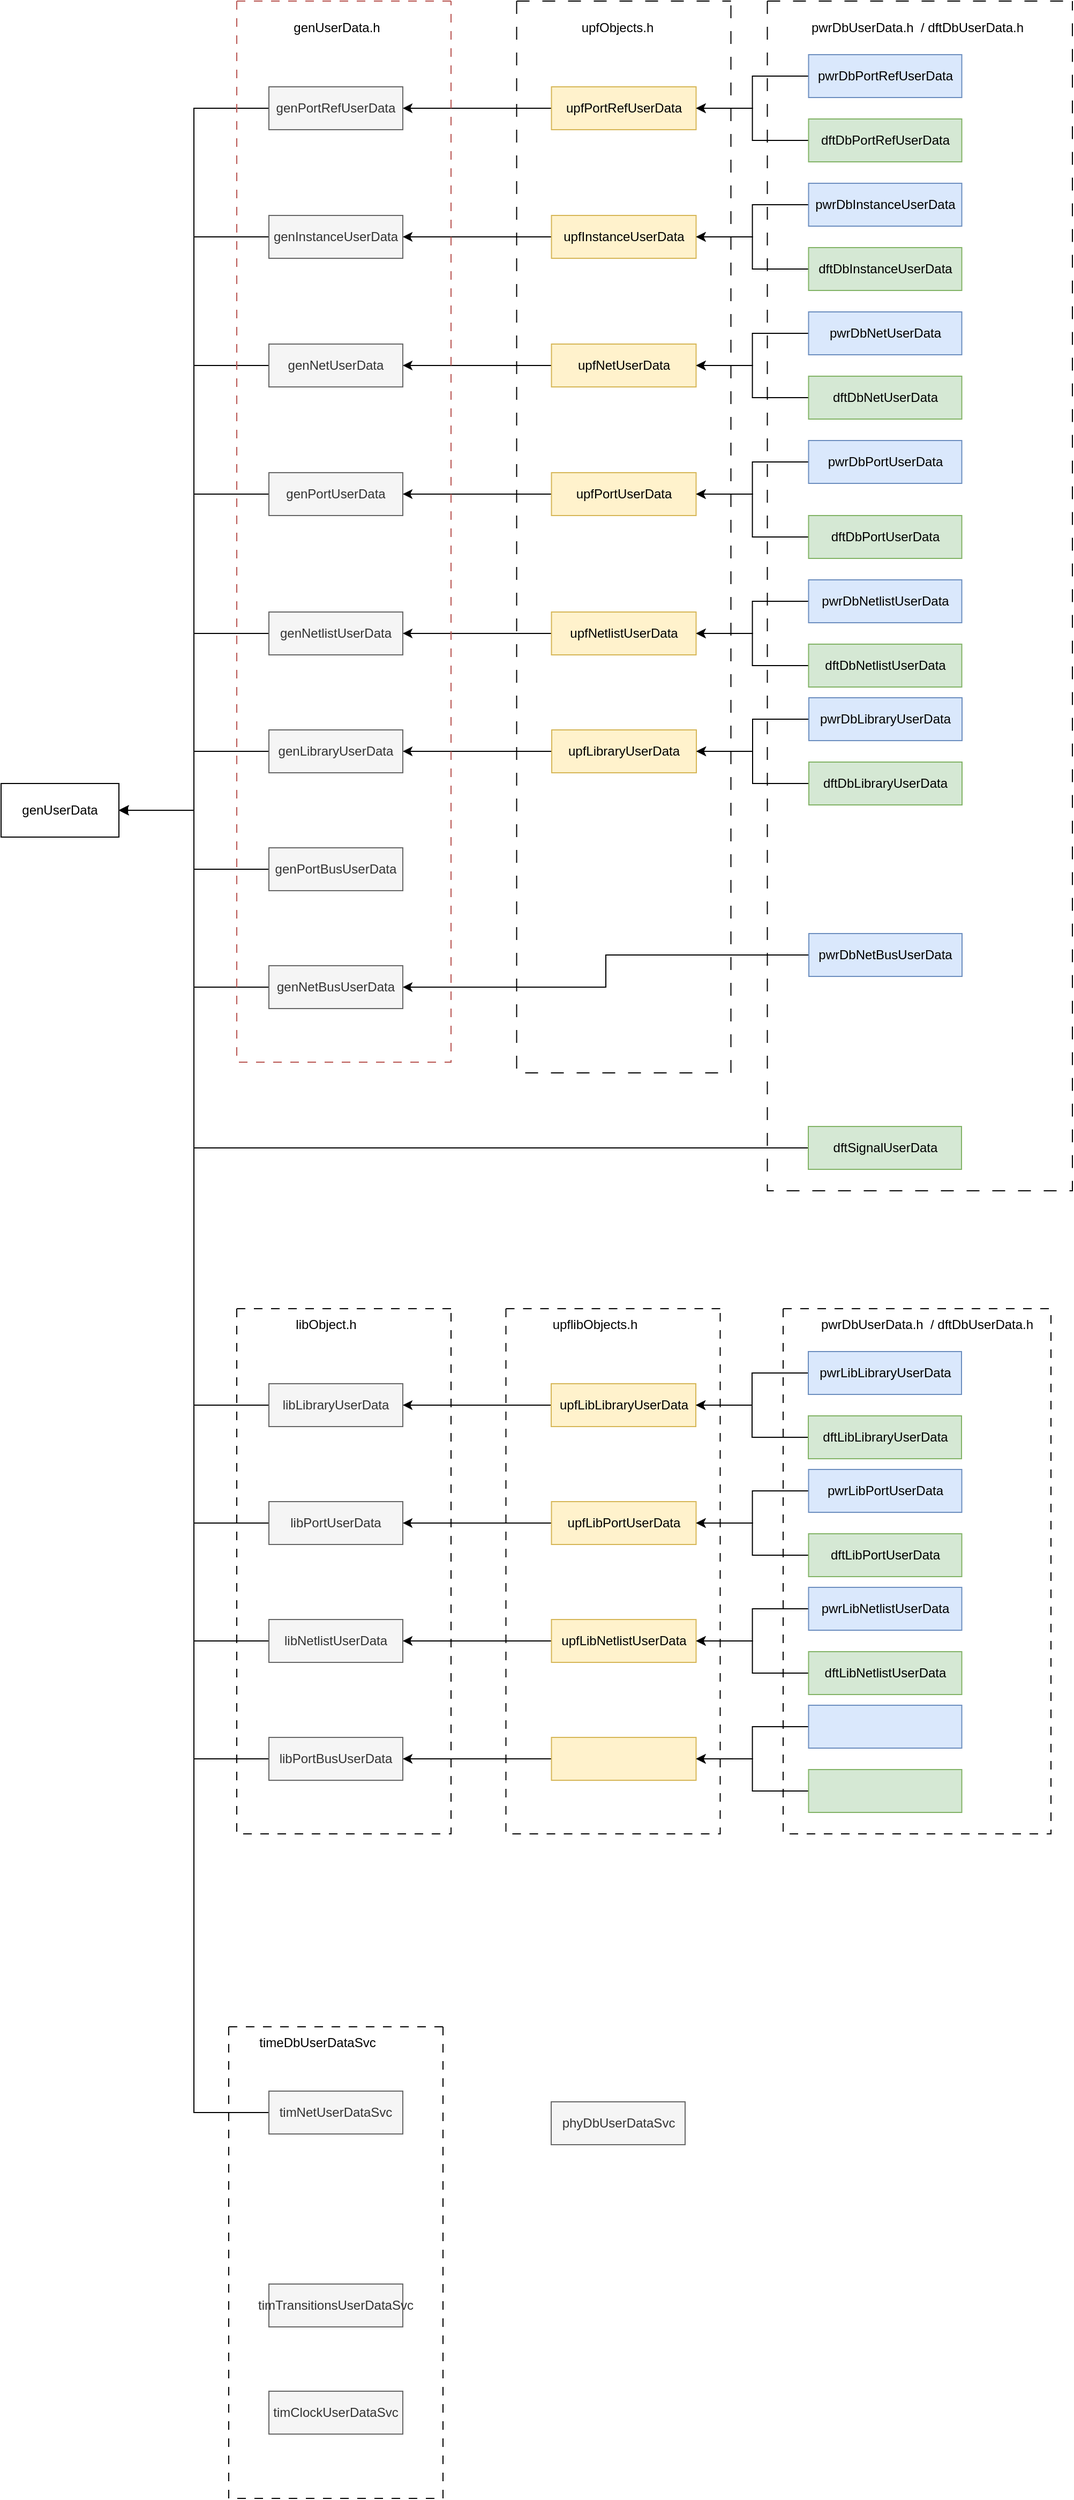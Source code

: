 <mxfile version="21.2.3" type="github">
  <diagram id="C5RBs43oDa-KdzZeNtuy" name="Page-1">
    <mxGraphModel dx="1058" dy="4240" grid="1" gridSize="10" guides="1" tooltips="1" connect="1" arrows="1" fold="1" page="1" pageScale="1" pageWidth="1200" pageHeight="1600" math="0" shadow="0">
      <root>
        <mxCell id="WIyWlLk6GJQsqaUBKTNV-0" />
        <mxCell id="WIyWlLk6GJQsqaUBKTNV-1" parent="WIyWlLk6GJQsqaUBKTNV-0" />
        <mxCell id="LSCxjEW6fyr0qKY7dvI5-0" value="genUserData" style="html=1;whiteSpace=wrap;" vertex="1" parent="WIyWlLk6GJQsqaUBKTNV-1">
          <mxGeometry x="70" y="660" width="110" height="50" as="geometry" />
        </mxCell>
        <mxCell id="LSCxjEW6fyr0qKY7dvI5-2" style="edgeStyle=orthogonalEdgeStyle;rounded=0;orthogonalLoop=1;jettySize=auto;html=1;entryX=1;entryY=0.5;entryDx=0;entryDy=0;endArrow=block;endFill=1;" edge="1" parent="WIyWlLk6GJQsqaUBKTNV-1" source="LSCxjEW6fyr0qKY7dvI5-1" target="LSCxjEW6fyr0qKY7dvI5-0">
          <mxGeometry relative="1" as="geometry" />
        </mxCell>
        <mxCell id="LSCxjEW6fyr0qKY7dvI5-1" value="genPortRefUserData" style="html=1;whiteSpace=wrap;fontSize=12;fontStyle=0;fillColor=#f5f5f5;fontColor=#333333;strokeColor=#666666;" vertex="1" parent="WIyWlLk6GJQsqaUBKTNV-1">
          <mxGeometry x="320" y="10" width="125" height="40" as="geometry" />
        </mxCell>
        <mxCell id="LSCxjEW6fyr0qKY7dvI5-21" style="edgeStyle=orthogonalEdgeStyle;rounded=0;orthogonalLoop=1;jettySize=auto;html=1;entryX=1;entryY=0.5;entryDx=0;entryDy=0;" edge="1" parent="WIyWlLk6GJQsqaUBKTNV-1" source="LSCxjEW6fyr0qKY7dvI5-3" target="LSCxjEW6fyr0qKY7dvI5-0">
          <mxGeometry relative="1" as="geometry" />
        </mxCell>
        <mxCell id="LSCxjEW6fyr0qKY7dvI5-3" value="genLibraryUserData" style="html=1;whiteSpace=wrap;fontSize=12;fontStyle=0;fillColor=#f5f5f5;fontColor=#333333;strokeColor=#666666;" vertex="1" parent="WIyWlLk6GJQsqaUBKTNV-1">
          <mxGeometry x="320" y="610" width="125" height="40" as="geometry" />
        </mxCell>
        <mxCell id="LSCxjEW6fyr0qKY7dvI5-18" style="edgeStyle=orthogonalEdgeStyle;rounded=0;orthogonalLoop=1;jettySize=auto;html=1;entryX=1;entryY=0.5;entryDx=0;entryDy=0;" edge="1" parent="WIyWlLk6GJQsqaUBKTNV-1" source="LSCxjEW6fyr0qKY7dvI5-4" target="LSCxjEW6fyr0qKY7dvI5-0">
          <mxGeometry relative="1" as="geometry" />
        </mxCell>
        <mxCell id="LSCxjEW6fyr0qKY7dvI5-4" value="genNetUserData" style="html=1;whiteSpace=wrap;fontSize=12;fontStyle=0;fillColor=#f5f5f5;fontColor=#333333;strokeColor=#666666;" vertex="1" parent="WIyWlLk6GJQsqaUBKTNV-1">
          <mxGeometry x="320" y="250" width="125" height="40" as="geometry" />
        </mxCell>
        <mxCell id="LSCxjEW6fyr0qKY7dvI5-17" style="edgeStyle=orthogonalEdgeStyle;rounded=0;orthogonalLoop=1;jettySize=auto;html=1;entryX=1;entryY=0.5;entryDx=0;entryDy=0;" edge="1" parent="WIyWlLk6GJQsqaUBKTNV-1" source="LSCxjEW6fyr0qKY7dvI5-5" target="LSCxjEW6fyr0qKY7dvI5-0">
          <mxGeometry relative="1" as="geometry" />
        </mxCell>
        <mxCell id="LSCxjEW6fyr0qKY7dvI5-5" value="genInstanceUserData" style="html=1;whiteSpace=wrap;fontSize=12;fontStyle=0;fillColor=#f5f5f5;fontColor=#333333;strokeColor=#666666;" vertex="1" parent="WIyWlLk6GJQsqaUBKTNV-1">
          <mxGeometry x="320" y="130" width="125" height="40" as="geometry" />
        </mxCell>
        <mxCell id="LSCxjEW6fyr0qKY7dvI5-22" style="edgeStyle=orthogonalEdgeStyle;rounded=0;orthogonalLoop=1;jettySize=auto;html=1;entryX=1;entryY=0.5;entryDx=0;entryDy=0;" edge="1" parent="WIyWlLk6GJQsqaUBKTNV-1" source="LSCxjEW6fyr0qKY7dvI5-6" target="LSCxjEW6fyr0qKY7dvI5-0">
          <mxGeometry relative="1" as="geometry" />
        </mxCell>
        <mxCell id="LSCxjEW6fyr0qKY7dvI5-6" value="genPortBusUserData" style="html=1;whiteSpace=wrap;fontSize=12;fontStyle=0;fillColor=#f5f5f5;fontColor=#333333;strokeColor=#666666;" vertex="1" parent="WIyWlLk6GJQsqaUBKTNV-1">
          <mxGeometry x="320" y="720" width="125" height="40" as="geometry" />
        </mxCell>
        <mxCell id="LSCxjEW6fyr0qKY7dvI5-19" style="edgeStyle=orthogonalEdgeStyle;rounded=0;orthogonalLoop=1;jettySize=auto;html=1;entryX=1;entryY=0.5;entryDx=0;entryDy=0;" edge="1" parent="WIyWlLk6GJQsqaUBKTNV-1" source="LSCxjEW6fyr0qKY7dvI5-7" target="LSCxjEW6fyr0qKY7dvI5-0">
          <mxGeometry relative="1" as="geometry" />
        </mxCell>
        <mxCell id="LSCxjEW6fyr0qKY7dvI5-7" value="genPortUserData" style="html=1;whiteSpace=wrap;fontSize=12;fontStyle=0;fillColor=#f5f5f5;fontColor=#333333;strokeColor=#666666;" vertex="1" parent="WIyWlLk6GJQsqaUBKTNV-1">
          <mxGeometry x="320" y="370" width="125" height="40" as="geometry" />
        </mxCell>
        <mxCell id="LSCxjEW6fyr0qKY7dvI5-20" style="edgeStyle=orthogonalEdgeStyle;rounded=0;orthogonalLoop=1;jettySize=auto;html=1;entryX=1;entryY=0.5;entryDx=0;entryDy=0;" edge="1" parent="WIyWlLk6GJQsqaUBKTNV-1" source="LSCxjEW6fyr0qKY7dvI5-8" target="LSCxjEW6fyr0qKY7dvI5-0">
          <mxGeometry relative="1" as="geometry">
            <mxPoint x="310" y="700.0" as="targetPoint" />
          </mxGeometry>
        </mxCell>
        <mxCell id="LSCxjEW6fyr0qKY7dvI5-8" value="genNetlistUserData" style="html=1;whiteSpace=wrap;fontSize=12;fontStyle=0;fillColor=#f5f5f5;fontColor=#333333;strokeColor=#666666;" vertex="1" parent="WIyWlLk6GJQsqaUBKTNV-1">
          <mxGeometry x="320" y="500" width="125" height="40" as="geometry" />
        </mxCell>
        <mxCell id="LSCxjEW6fyr0qKY7dvI5-23" style="edgeStyle=orthogonalEdgeStyle;rounded=0;orthogonalLoop=1;jettySize=auto;html=1;entryX=1;entryY=0.5;entryDx=0;entryDy=0;" edge="1" parent="WIyWlLk6GJQsqaUBKTNV-1" source="LSCxjEW6fyr0qKY7dvI5-9" target="LSCxjEW6fyr0qKY7dvI5-0">
          <mxGeometry relative="1" as="geometry" />
        </mxCell>
        <mxCell id="LSCxjEW6fyr0qKY7dvI5-9" value="genNetBusUserData" style="html=1;whiteSpace=wrap;fontSize=12;fontStyle=0;fillColor=#f5f5f5;fontColor=#333333;strokeColor=#666666;" vertex="1" parent="WIyWlLk6GJQsqaUBKTNV-1">
          <mxGeometry x="320" y="830" width="125" height="40" as="geometry" />
        </mxCell>
        <mxCell id="LSCxjEW6fyr0qKY7dvI5-24" style="edgeStyle=orthogonalEdgeStyle;rounded=0;orthogonalLoop=1;jettySize=auto;html=1;entryX=1;entryY=0.5;entryDx=0;entryDy=0;" edge="1" parent="WIyWlLk6GJQsqaUBKTNV-1" source="LSCxjEW6fyr0qKY7dvI5-10" target="LSCxjEW6fyr0qKY7dvI5-0">
          <mxGeometry relative="1" as="geometry" />
        </mxCell>
        <mxCell id="LSCxjEW6fyr0qKY7dvI5-10" value="libLibraryUserData" style="html=1;whiteSpace=wrap;fontSize=12;fontStyle=0;fillColor=#f5f5f5;fontColor=#333333;strokeColor=#666666;" vertex="1" parent="WIyWlLk6GJQsqaUBKTNV-1">
          <mxGeometry x="320" y="1220" width="125" height="40" as="geometry" />
        </mxCell>
        <mxCell id="LSCxjEW6fyr0qKY7dvI5-25" style="edgeStyle=orthogonalEdgeStyle;rounded=0;orthogonalLoop=1;jettySize=auto;html=1;entryX=1;entryY=0.5;entryDx=0;entryDy=0;" edge="1" parent="WIyWlLk6GJQsqaUBKTNV-1" source="LSCxjEW6fyr0qKY7dvI5-11" target="LSCxjEW6fyr0qKY7dvI5-0">
          <mxGeometry relative="1" as="geometry" />
        </mxCell>
        <mxCell id="LSCxjEW6fyr0qKY7dvI5-11" value="libPortUserData" style="html=1;whiteSpace=wrap;fontSize=12;fontStyle=0;fillColor=#f5f5f5;fontColor=#333333;strokeColor=#666666;" vertex="1" parent="WIyWlLk6GJQsqaUBKTNV-1">
          <mxGeometry x="320" y="1330" width="125" height="40" as="geometry" />
        </mxCell>
        <mxCell id="LSCxjEW6fyr0qKY7dvI5-26" style="edgeStyle=orthogonalEdgeStyle;rounded=0;orthogonalLoop=1;jettySize=auto;html=1;entryX=1;entryY=0.5;entryDx=0;entryDy=0;" edge="1" parent="WIyWlLk6GJQsqaUBKTNV-1" source="LSCxjEW6fyr0qKY7dvI5-12" target="LSCxjEW6fyr0qKY7dvI5-0">
          <mxGeometry relative="1" as="geometry" />
        </mxCell>
        <mxCell id="LSCxjEW6fyr0qKY7dvI5-12" value="libPortBusUserData" style="html=1;whiteSpace=wrap;fontSize=12;fontStyle=0;fillColor=#f5f5f5;fontColor=#333333;strokeColor=#666666;" vertex="1" parent="WIyWlLk6GJQsqaUBKTNV-1">
          <mxGeometry x="320" y="1550" width="125" height="40" as="geometry" />
        </mxCell>
        <mxCell id="LSCxjEW6fyr0qKY7dvI5-27" style="edgeStyle=orthogonalEdgeStyle;rounded=0;orthogonalLoop=1;jettySize=auto;html=1;entryX=1;entryY=0.5;entryDx=0;entryDy=0;" edge="1" parent="WIyWlLk6GJQsqaUBKTNV-1" source="LSCxjEW6fyr0qKY7dvI5-13" target="LSCxjEW6fyr0qKY7dvI5-0">
          <mxGeometry relative="1" as="geometry" />
        </mxCell>
        <mxCell id="LSCxjEW6fyr0qKY7dvI5-13" value="libNetlistUserData" style="html=1;whiteSpace=wrap;fontSize=12;fontStyle=0;fillColor=#f5f5f5;fontColor=#333333;strokeColor=#666666;" vertex="1" parent="WIyWlLk6GJQsqaUBKTNV-1">
          <mxGeometry x="320" y="1440" width="125" height="40" as="geometry" />
        </mxCell>
        <mxCell id="LSCxjEW6fyr0qKY7dvI5-50" style="edgeStyle=orthogonalEdgeStyle;rounded=0;orthogonalLoop=1;jettySize=auto;html=1;fontSize=12;fontStyle=0" edge="1" parent="WIyWlLk6GJQsqaUBKTNV-1" source="LSCxjEW6fyr0qKY7dvI5-28" target="LSCxjEW6fyr0qKY7dvI5-1">
          <mxGeometry relative="1" as="geometry" />
        </mxCell>
        <mxCell id="LSCxjEW6fyr0qKY7dvI5-28" value="upfPortRefUserData" style="html=1;whiteSpace=wrap;fontSize=12;fontStyle=0;fillColor=#fff2cc;strokeColor=#d6b656;" vertex="1" parent="WIyWlLk6GJQsqaUBKTNV-1">
          <mxGeometry x="583.75" y="10" width="135" height="40" as="geometry" />
        </mxCell>
        <mxCell id="LSCxjEW6fyr0qKY7dvI5-52" style="edgeStyle=orthogonalEdgeStyle;rounded=0;orthogonalLoop=1;jettySize=auto;html=1;fontSize=12;fontStyle=0" edge="1" parent="WIyWlLk6GJQsqaUBKTNV-1" source="LSCxjEW6fyr0qKY7dvI5-37" target="LSCxjEW6fyr0qKY7dvI5-28">
          <mxGeometry relative="1" as="geometry" />
        </mxCell>
        <mxCell id="LSCxjEW6fyr0qKY7dvI5-37" value="dftDbPortRefUserData" style="html=1;whiteSpace=wrap;fontSize=12;fontStyle=0;fillColor=#d5e8d4;strokeColor=#82b366;" vertex="1" parent="WIyWlLk6GJQsqaUBKTNV-1">
          <mxGeometry x="823.75" y="40" width="143" height="40" as="geometry" />
        </mxCell>
        <mxCell id="LSCxjEW6fyr0qKY7dvI5-51" style="edgeStyle=orthogonalEdgeStyle;rounded=0;orthogonalLoop=1;jettySize=auto;html=1;entryX=1;entryY=0.5;entryDx=0;entryDy=0;fontSize=12;fontStyle=0" edge="1" parent="WIyWlLk6GJQsqaUBKTNV-1" source="LSCxjEW6fyr0qKY7dvI5-49" target="LSCxjEW6fyr0qKY7dvI5-28">
          <mxGeometry relative="1" as="geometry" />
        </mxCell>
        <mxCell id="LSCxjEW6fyr0qKY7dvI5-49" value="pwrDbPortRefUserData" style="html=1;whiteSpace=wrap;fontSize=12;fontStyle=0;fillColor=#dae8fc;strokeColor=#6c8ebf;" vertex="1" parent="WIyWlLk6GJQsqaUBKTNV-1">
          <mxGeometry x="823.75" y="-20" width="143" height="40" as="geometry" />
        </mxCell>
        <mxCell id="LSCxjEW6fyr0qKY7dvI5-57" style="edgeStyle=orthogonalEdgeStyle;rounded=0;orthogonalLoop=1;jettySize=auto;html=1;entryX=1;entryY=0.5;entryDx=0;entryDy=0;fontSize=12;fontStyle=0" edge="1" parent="WIyWlLk6GJQsqaUBKTNV-1" source="LSCxjEW6fyr0qKY7dvI5-58" target="LSCxjEW6fyr0qKY7dvI5-5">
          <mxGeometry relative="1" as="geometry">
            <mxPoint x="444.75" y="150" as="targetPoint" />
          </mxGeometry>
        </mxCell>
        <mxCell id="LSCxjEW6fyr0qKY7dvI5-58" value="upfInstanceUserData" style="html=1;whiteSpace=wrap;fontSize=12;fontStyle=0;fillColor=#fff2cc;strokeColor=#d6b656;" vertex="1" parent="WIyWlLk6GJQsqaUBKTNV-1">
          <mxGeometry x="583.75" y="130" width="135" height="40" as="geometry" />
        </mxCell>
        <mxCell id="LSCxjEW6fyr0qKY7dvI5-59" style="edgeStyle=orthogonalEdgeStyle;rounded=0;orthogonalLoop=1;jettySize=auto;html=1;fontSize=12;fontStyle=0" edge="1" parent="WIyWlLk6GJQsqaUBKTNV-1" source="LSCxjEW6fyr0qKY7dvI5-60" target="LSCxjEW6fyr0qKY7dvI5-58">
          <mxGeometry relative="1" as="geometry" />
        </mxCell>
        <mxCell id="LSCxjEW6fyr0qKY7dvI5-60" value="dftDbInstanceUserData" style="html=1;whiteSpace=wrap;fontSize=12;fontStyle=0;fillColor=#d5e8d4;strokeColor=#82b366;" vertex="1" parent="WIyWlLk6GJQsqaUBKTNV-1">
          <mxGeometry x="823.75" y="160" width="143" height="40" as="geometry" />
        </mxCell>
        <mxCell id="LSCxjEW6fyr0qKY7dvI5-61" style="edgeStyle=orthogonalEdgeStyle;rounded=0;orthogonalLoop=1;jettySize=auto;html=1;entryX=1;entryY=0.5;entryDx=0;entryDy=0;fontSize=12;fontStyle=0" edge="1" parent="WIyWlLk6GJQsqaUBKTNV-1" source="LSCxjEW6fyr0qKY7dvI5-62" target="LSCxjEW6fyr0qKY7dvI5-58">
          <mxGeometry relative="1" as="geometry" />
        </mxCell>
        <mxCell id="LSCxjEW6fyr0qKY7dvI5-62" value="pwrDbInstanceUserData" style="html=1;whiteSpace=wrap;fontSize=12;fontStyle=0;fillColor=#dae8fc;strokeColor=#6c8ebf;" vertex="1" parent="WIyWlLk6GJQsqaUBKTNV-1">
          <mxGeometry x="823.75" y="100" width="143" height="40" as="geometry" />
        </mxCell>
        <mxCell id="LSCxjEW6fyr0qKY7dvI5-63" style="edgeStyle=orthogonalEdgeStyle;rounded=0;orthogonalLoop=1;jettySize=auto;html=1;fontStyle=0;entryX=1;entryY=0.5;entryDx=0;entryDy=0;fontSize=12;" edge="1" parent="WIyWlLk6GJQsqaUBKTNV-1" source="LSCxjEW6fyr0qKY7dvI5-64" target="LSCxjEW6fyr0qKY7dvI5-4">
          <mxGeometry relative="1" as="geometry">
            <mxPoint x="444.75" y="270" as="targetPoint" />
          </mxGeometry>
        </mxCell>
        <mxCell id="LSCxjEW6fyr0qKY7dvI5-64" value="upfNetUserData" style="html=1;whiteSpace=wrap;fontStyle=0;fontSize=12;fillColor=#fff2cc;strokeColor=#d6b656;" vertex="1" parent="WIyWlLk6GJQsqaUBKTNV-1">
          <mxGeometry x="583.75" y="250" width="135" height="40" as="geometry" />
        </mxCell>
        <mxCell id="LSCxjEW6fyr0qKY7dvI5-65" style="edgeStyle=orthogonalEdgeStyle;rounded=0;orthogonalLoop=1;jettySize=auto;html=1;fontStyle=0;fontSize=12;" edge="1" parent="WIyWlLk6GJQsqaUBKTNV-1" source="LSCxjEW6fyr0qKY7dvI5-66" target="LSCxjEW6fyr0qKY7dvI5-64">
          <mxGeometry relative="1" as="geometry" />
        </mxCell>
        <mxCell id="LSCxjEW6fyr0qKY7dvI5-66" value="dftDbNetUserData" style="html=1;whiteSpace=wrap;fontStyle=0;fontSize=12;fillColor=#d5e8d4;strokeColor=#82b366;" vertex="1" parent="WIyWlLk6GJQsqaUBKTNV-1">
          <mxGeometry x="823.75" y="280" width="143" height="40" as="geometry" />
        </mxCell>
        <mxCell id="LSCxjEW6fyr0qKY7dvI5-67" style="edgeStyle=orthogonalEdgeStyle;rounded=0;orthogonalLoop=1;jettySize=auto;html=1;entryX=1;entryY=0.5;entryDx=0;entryDy=0;fontStyle=0;fontSize=12;" edge="1" parent="WIyWlLk6GJQsqaUBKTNV-1" source="LSCxjEW6fyr0qKY7dvI5-68" target="LSCxjEW6fyr0qKY7dvI5-64">
          <mxGeometry relative="1" as="geometry" />
        </mxCell>
        <mxCell id="LSCxjEW6fyr0qKY7dvI5-68" value="pwrDbNetUserData" style="html=1;whiteSpace=wrap;fontStyle=0;fontSize=12;fillColor=#dae8fc;strokeColor=#6c8ebf;" vertex="1" parent="WIyWlLk6GJQsqaUBKTNV-1">
          <mxGeometry x="823.75" y="220" width="143" height="40" as="geometry" />
        </mxCell>
        <mxCell id="LSCxjEW6fyr0qKY7dvI5-99" style="edgeStyle=orthogonalEdgeStyle;rounded=0;orthogonalLoop=1;jettySize=auto;html=1;entryX=1;entryY=0.5;entryDx=0;entryDy=0;fontSize=12;fontStyle=0" edge="1" parent="WIyWlLk6GJQsqaUBKTNV-1" source="LSCxjEW6fyr0qKY7dvI5-70" target="LSCxjEW6fyr0qKY7dvI5-7">
          <mxGeometry relative="1" as="geometry" />
        </mxCell>
        <mxCell id="LSCxjEW6fyr0qKY7dvI5-70" value="upfPortUserData" style="html=1;whiteSpace=wrap;fontStyle=0;fontSize=12;fillColor=#fff2cc;strokeColor=#d6b656;" vertex="1" parent="WIyWlLk6GJQsqaUBKTNV-1">
          <mxGeometry x="583.75" y="370" width="135" height="40" as="geometry" />
        </mxCell>
        <mxCell id="LSCxjEW6fyr0qKY7dvI5-102" style="edgeStyle=orthogonalEdgeStyle;rounded=0;orthogonalLoop=1;jettySize=auto;html=1;entryX=1;entryY=0.5;entryDx=0;entryDy=0;fontSize=12;fontStyle=0" edge="1" parent="WIyWlLk6GJQsqaUBKTNV-1" source="LSCxjEW6fyr0qKY7dvI5-72" target="LSCxjEW6fyr0qKY7dvI5-70">
          <mxGeometry relative="1" as="geometry" />
        </mxCell>
        <mxCell id="LSCxjEW6fyr0qKY7dvI5-72" value="dftDbPortUserData" style="html=1;whiteSpace=wrap;fontStyle=0;fontSize=12;fillColor=#d5e8d4;strokeColor=#82b366;" vertex="1" parent="WIyWlLk6GJQsqaUBKTNV-1">
          <mxGeometry x="823.75" y="410" width="143" height="40" as="geometry" />
        </mxCell>
        <mxCell id="LSCxjEW6fyr0qKY7dvI5-73" style="edgeStyle=orthogonalEdgeStyle;rounded=0;orthogonalLoop=1;jettySize=auto;html=1;entryX=1;entryY=0.5;entryDx=0;entryDy=0;fontStyle=0;fontSize=12;" edge="1" parent="WIyWlLk6GJQsqaUBKTNV-1" source="LSCxjEW6fyr0qKY7dvI5-74" target="LSCxjEW6fyr0qKY7dvI5-70">
          <mxGeometry relative="1" as="geometry" />
        </mxCell>
        <mxCell id="LSCxjEW6fyr0qKY7dvI5-74" value="pwrDbPortUserData" style="html=1;whiteSpace=wrap;fontStyle=0;fontSize=12;fillColor=#dae8fc;strokeColor=#6c8ebf;" vertex="1" parent="WIyWlLk6GJQsqaUBKTNV-1">
          <mxGeometry x="823.75" y="340" width="143" height="40" as="geometry" />
        </mxCell>
        <mxCell id="LSCxjEW6fyr0qKY7dvI5-75" style="edgeStyle=orthogonalEdgeStyle;rounded=0;orthogonalLoop=1;jettySize=auto;html=1;fontStyle=0;entryX=1;entryY=0.5;entryDx=0;entryDy=0;fontSize=12;" edge="1" parent="WIyWlLk6GJQsqaUBKTNV-1" source="LSCxjEW6fyr0qKY7dvI5-76" target="LSCxjEW6fyr0qKY7dvI5-8">
          <mxGeometry relative="1" as="geometry">
            <mxPoint x="444.75" y="580" as="targetPoint" />
          </mxGeometry>
        </mxCell>
        <mxCell id="LSCxjEW6fyr0qKY7dvI5-76" value="upfNetlistUserData" style="html=1;whiteSpace=wrap;fontStyle=0;fontSize=12;fillColor=#fff2cc;strokeColor=#d6b656;" vertex="1" parent="WIyWlLk6GJQsqaUBKTNV-1">
          <mxGeometry x="583.75" y="500" width="135" height="40" as="geometry" />
        </mxCell>
        <mxCell id="LSCxjEW6fyr0qKY7dvI5-77" style="edgeStyle=orthogonalEdgeStyle;rounded=0;orthogonalLoop=1;jettySize=auto;html=1;fontStyle=0;fontSize=12;" edge="1" parent="WIyWlLk6GJQsqaUBKTNV-1" source="LSCxjEW6fyr0qKY7dvI5-78" target="LSCxjEW6fyr0qKY7dvI5-76">
          <mxGeometry relative="1" as="geometry" />
        </mxCell>
        <mxCell id="LSCxjEW6fyr0qKY7dvI5-78" value="dftDbNetlistUserData" style="html=1;whiteSpace=wrap;fontStyle=0;fontSize=12;fillColor=#d5e8d4;strokeColor=#82b366;" vertex="1" parent="WIyWlLk6GJQsqaUBKTNV-1">
          <mxGeometry x="823.75" y="530" width="143" height="40" as="geometry" />
        </mxCell>
        <mxCell id="LSCxjEW6fyr0qKY7dvI5-79" style="edgeStyle=orthogonalEdgeStyle;rounded=0;orthogonalLoop=1;jettySize=auto;html=1;entryX=1;entryY=0.5;entryDx=0;entryDy=0;fontStyle=0;fontSize=12;" edge="1" parent="WIyWlLk6GJQsqaUBKTNV-1" source="LSCxjEW6fyr0qKY7dvI5-80" target="LSCxjEW6fyr0qKY7dvI5-76">
          <mxGeometry relative="1" as="geometry" />
        </mxCell>
        <mxCell id="LSCxjEW6fyr0qKY7dvI5-80" value="pwrDbNetlistUserData" style="html=1;whiteSpace=wrap;fontStyle=0;fontSize=12;fillColor=#dae8fc;strokeColor=#6c8ebf;" vertex="1" parent="WIyWlLk6GJQsqaUBKTNV-1">
          <mxGeometry x="823.75" y="470" width="143" height="40" as="geometry" />
        </mxCell>
        <mxCell id="LSCxjEW6fyr0qKY7dvI5-81" style="edgeStyle=orthogonalEdgeStyle;rounded=0;orthogonalLoop=1;jettySize=auto;html=1;fontStyle=0;entryX=1;entryY=0.5;entryDx=0;entryDy=0;fontSize=12;" edge="1" parent="WIyWlLk6GJQsqaUBKTNV-1" source="LSCxjEW6fyr0qKY7dvI5-82" target="LSCxjEW6fyr0qKY7dvI5-3">
          <mxGeometry relative="1" as="geometry">
            <mxPoint x="445" y="690" as="targetPoint" />
          </mxGeometry>
        </mxCell>
        <mxCell id="LSCxjEW6fyr0qKY7dvI5-82" value="upfLibraryUserData" style="html=1;whiteSpace=wrap;fontStyle=0;fontSize=12;fillColor=#fff2cc;strokeColor=#d6b656;" vertex="1" parent="WIyWlLk6GJQsqaUBKTNV-1">
          <mxGeometry x="584" y="610" width="135" height="40" as="geometry" />
        </mxCell>
        <mxCell id="LSCxjEW6fyr0qKY7dvI5-83" style="edgeStyle=orthogonalEdgeStyle;rounded=0;orthogonalLoop=1;jettySize=auto;html=1;fontStyle=0;fontSize=12;" edge="1" parent="WIyWlLk6GJQsqaUBKTNV-1" source="LSCxjEW6fyr0qKY7dvI5-84" target="LSCxjEW6fyr0qKY7dvI5-82">
          <mxGeometry relative="1" as="geometry" />
        </mxCell>
        <mxCell id="LSCxjEW6fyr0qKY7dvI5-84" value="dftDbLibraryUserData" style="html=1;whiteSpace=wrap;fontStyle=0;fontSize=12;fillColor=#d5e8d4;strokeColor=#82b366;" vertex="1" parent="WIyWlLk6GJQsqaUBKTNV-1">
          <mxGeometry x="824" y="640" width="143" height="40" as="geometry" />
        </mxCell>
        <mxCell id="LSCxjEW6fyr0qKY7dvI5-85" style="edgeStyle=orthogonalEdgeStyle;rounded=0;orthogonalLoop=1;jettySize=auto;html=1;entryX=1;entryY=0.5;entryDx=0;entryDy=0;fontStyle=0;fontSize=12;" edge="1" parent="WIyWlLk6GJQsqaUBKTNV-1" source="LSCxjEW6fyr0qKY7dvI5-86" target="LSCxjEW6fyr0qKY7dvI5-82">
          <mxGeometry relative="1" as="geometry" />
        </mxCell>
        <mxCell id="LSCxjEW6fyr0qKY7dvI5-86" value="pwrDbLibraryUserData" style="html=1;whiteSpace=wrap;fontStyle=0;fontSize=12;fillColor=#dae8fc;strokeColor=#6c8ebf;" vertex="1" parent="WIyWlLk6GJQsqaUBKTNV-1">
          <mxGeometry x="824" y="580" width="143" height="40" as="geometry" />
        </mxCell>
        <mxCell id="LSCxjEW6fyr0qKY7dvI5-97" style="edgeStyle=orthogonalEdgeStyle;rounded=0;orthogonalLoop=1;jettySize=auto;html=1;entryX=1;entryY=0.5;entryDx=0;entryDy=0;fontStyle=0;fontSize=12;" edge="1" parent="WIyWlLk6GJQsqaUBKTNV-1" source="LSCxjEW6fyr0qKY7dvI5-98" target="LSCxjEW6fyr0qKY7dvI5-9">
          <mxGeometry relative="1" as="geometry">
            <mxPoint x="719" y="850" as="targetPoint" />
          </mxGeometry>
        </mxCell>
        <mxCell id="LSCxjEW6fyr0qKY7dvI5-98" value="pwrDbNetBusUserData" style="html=1;whiteSpace=wrap;fontStyle=0;fontSize=12;fillColor=#dae8fc;strokeColor=#6c8ebf;" vertex="1" parent="WIyWlLk6GJQsqaUBKTNV-1">
          <mxGeometry x="824" y="800" width="143" height="40" as="geometry" />
        </mxCell>
        <mxCell id="LSCxjEW6fyr0qKY7dvI5-123" style="edgeStyle=orthogonalEdgeStyle;rounded=0;orthogonalLoop=1;jettySize=auto;html=1;entryX=1;entryY=0.5;entryDx=0;entryDy=0;" edge="1" parent="WIyWlLk6GJQsqaUBKTNV-1" source="LSCxjEW6fyr0qKY7dvI5-103" target="LSCxjEW6fyr0qKY7dvI5-10">
          <mxGeometry relative="1" as="geometry" />
        </mxCell>
        <mxCell id="LSCxjEW6fyr0qKY7dvI5-103" value="upfLibLibraryUserData" style="html=1;whiteSpace=wrap;fontStyle=0;fontSize=12;fillColor=#fff2cc;strokeColor=#d6b656;" vertex="1" parent="WIyWlLk6GJQsqaUBKTNV-1">
          <mxGeometry x="583.5" y="1220" width="135" height="40" as="geometry" />
        </mxCell>
        <mxCell id="LSCxjEW6fyr0qKY7dvI5-104" style="edgeStyle=orthogonalEdgeStyle;rounded=0;orthogonalLoop=1;jettySize=auto;html=1;fontStyle=0;fontSize=12;" edge="1" parent="WIyWlLk6GJQsqaUBKTNV-1" source="LSCxjEW6fyr0qKY7dvI5-105" target="LSCxjEW6fyr0qKY7dvI5-103">
          <mxGeometry relative="1" as="geometry" />
        </mxCell>
        <mxCell id="LSCxjEW6fyr0qKY7dvI5-105" value="dftLibLibraryUserData" style="html=1;whiteSpace=wrap;fontStyle=0;fontSize=12;fillColor=#d5e8d4;strokeColor=#82b366;" vertex="1" parent="WIyWlLk6GJQsqaUBKTNV-1">
          <mxGeometry x="823.5" y="1250" width="143" height="40" as="geometry" />
        </mxCell>
        <mxCell id="LSCxjEW6fyr0qKY7dvI5-106" style="edgeStyle=orthogonalEdgeStyle;rounded=0;orthogonalLoop=1;jettySize=auto;html=1;entryX=1;entryY=0.5;entryDx=0;entryDy=0;fontStyle=0;fontSize=12;" edge="1" parent="WIyWlLk6GJQsqaUBKTNV-1" source="LSCxjEW6fyr0qKY7dvI5-107" target="LSCxjEW6fyr0qKY7dvI5-103">
          <mxGeometry relative="1" as="geometry" />
        </mxCell>
        <mxCell id="LSCxjEW6fyr0qKY7dvI5-107" value="pwrLibLibraryUserData" style="html=1;whiteSpace=wrap;fontStyle=0;fontSize=12;fillColor=#dae8fc;strokeColor=#6c8ebf;" vertex="1" parent="WIyWlLk6GJQsqaUBKTNV-1">
          <mxGeometry x="823.5" y="1190" width="143" height="40" as="geometry" />
        </mxCell>
        <mxCell id="LSCxjEW6fyr0qKY7dvI5-124" style="edgeStyle=orthogonalEdgeStyle;rounded=0;orthogonalLoop=1;jettySize=auto;html=1;entryX=1;entryY=0.5;entryDx=0;entryDy=0;" edge="1" parent="WIyWlLk6GJQsqaUBKTNV-1" source="LSCxjEW6fyr0qKY7dvI5-108" target="LSCxjEW6fyr0qKY7dvI5-11">
          <mxGeometry relative="1" as="geometry" />
        </mxCell>
        <mxCell id="LSCxjEW6fyr0qKY7dvI5-108" value="upfLibPortUserData" style="html=1;whiteSpace=wrap;fontStyle=0;fontSize=12;fillColor=#fff2cc;strokeColor=#d6b656;" vertex="1" parent="WIyWlLk6GJQsqaUBKTNV-1">
          <mxGeometry x="583.75" y="1330" width="135" height="40" as="geometry" />
        </mxCell>
        <mxCell id="LSCxjEW6fyr0qKY7dvI5-109" style="edgeStyle=orthogonalEdgeStyle;rounded=0;orthogonalLoop=1;jettySize=auto;html=1;fontStyle=0;fontSize=12;" edge="1" parent="WIyWlLk6GJQsqaUBKTNV-1" source="LSCxjEW6fyr0qKY7dvI5-110" target="LSCxjEW6fyr0qKY7dvI5-108">
          <mxGeometry relative="1" as="geometry" />
        </mxCell>
        <mxCell id="LSCxjEW6fyr0qKY7dvI5-110" value="dftLibPortUserData" style="html=1;whiteSpace=wrap;fontStyle=0;fontSize=12;fillColor=#d5e8d4;strokeColor=#82b366;" vertex="1" parent="WIyWlLk6GJQsqaUBKTNV-1">
          <mxGeometry x="823.75" y="1360" width="143" height="40" as="geometry" />
        </mxCell>
        <mxCell id="LSCxjEW6fyr0qKY7dvI5-111" style="edgeStyle=orthogonalEdgeStyle;rounded=0;orthogonalLoop=1;jettySize=auto;html=1;entryX=1;entryY=0.5;entryDx=0;entryDy=0;fontStyle=0;fontSize=12;" edge="1" parent="WIyWlLk6GJQsqaUBKTNV-1" source="LSCxjEW6fyr0qKY7dvI5-112" target="LSCxjEW6fyr0qKY7dvI5-108">
          <mxGeometry relative="1" as="geometry" />
        </mxCell>
        <mxCell id="LSCxjEW6fyr0qKY7dvI5-112" value="pwrLibPortUserData" style="html=1;whiteSpace=wrap;fontStyle=0;fontSize=12;fillColor=#dae8fc;strokeColor=#6c8ebf;" vertex="1" parent="WIyWlLk6GJQsqaUBKTNV-1">
          <mxGeometry x="823.75" y="1300" width="143" height="40" as="geometry" />
        </mxCell>
        <mxCell id="LSCxjEW6fyr0qKY7dvI5-125" style="edgeStyle=orthogonalEdgeStyle;rounded=0;orthogonalLoop=1;jettySize=auto;html=1;entryX=1;entryY=0.5;entryDx=0;entryDy=0;" edge="1" parent="WIyWlLk6GJQsqaUBKTNV-1" source="LSCxjEW6fyr0qKY7dvI5-113" target="LSCxjEW6fyr0qKY7dvI5-13">
          <mxGeometry relative="1" as="geometry" />
        </mxCell>
        <mxCell id="LSCxjEW6fyr0qKY7dvI5-113" value="upfLibNetlistUserData" style="html=1;whiteSpace=wrap;fontStyle=0;fontSize=12;fillColor=#fff2cc;strokeColor=#d6b656;" vertex="1" parent="WIyWlLk6GJQsqaUBKTNV-1">
          <mxGeometry x="583.75" y="1440" width="135" height="40" as="geometry" />
        </mxCell>
        <mxCell id="LSCxjEW6fyr0qKY7dvI5-114" style="edgeStyle=orthogonalEdgeStyle;rounded=0;orthogonalLoop=1;jettySize=auto;html=1;fontStyle=0;fontSize=12;" edge="1" parent="WIyWlLk6GJQsqaUBKTNV-1" source="LSCxjEW6fyr0qKY7dvI5-115" target="LSCxjEW6fyr0qKY7dvI5-113">
          <mxGeometry relative="1" as="geometry" />
        </mxCell>
        <mxCell id="LSCxjEW6fyr0qKY7dvI5-115" value="dftLibNetlistUserData" style="html=1;whiteSpace=wrap;fontStyle=0;fontSize=12;fillColor=#d5e8d4;strokeColor=#82b366;" vertex="1" parent="WIyWlLk6GJQsqaUBKTNV-1">
          <mxGeometry x="823.75" y="1470" width="143" height="40" as="geometry" />
        </mxCell>
        <mxCell id="LSCxjEW6fyr0qKY7dvI5-116" style="edgeStyle=orthogonalEdgeStyle;rounded=0;orthogonalLoop=1;jettySize=auto;html=1;entryX=1;entryY=0.5;entryDx=0;entryDy=0;fontStyle=0;fontSize=12;" edge="1" parent="WIyWlLk6GJQsqaUBKTNV-1" source="LSCxjEW6fyr0qKY7dvI5-117" target="LSCxjEW6fyr0qKY7dvI5-113">
          <mxGeometry relative="1" as="geometry" />
        </mxCell>
        <mxCell id="LSCxjEW6fyr0qKY7dvI5-117" value="pwrLibNetlistUserData" style="html=1;whiteSpace=wrap;fontStyle=0;fontSize=12;fillColor=#dae8fc;strokeColor=#6c8ebf;" vertex="1" parent="WIyWlLk6GJQsqaUBKTNV-1">
          <mxGeometry x="823.75" y="1410" width="143" height="40" as="geometry" />
        </mxCell>
        <mxCell id="LSCxjEW6fyr0qKY7dvI5-126" style="edgeStyle=orthogonalEdgeStyle;rounded=0;orthogonalLoop=1;jettySize=auto;html=1;entryX=1;entryY=0.5;entryDx=0;entryDy=0;" edge="1" parent="WIyWlLk6GJQsqaUBKTNV-1" source="LSCxjEW6fyr0qKY7dvI5-118" target="LSCxjEW6fyr0qKY7dvI5-12">
          <mxGeometry relative="1" as="geometry" />
        </mxCell>
        <mxCell id="LSCxjEW6fyr0qKY7dvI5-118" value="&amp;nbsp;" style="html=1;whiteSpace=wrap;fontStyle=0;fontSize=12;fillColor=#fff2cc;strokeColor=#d6b656;" vertex="1" parent="WIyWlLk6GJQsqaUBKTNV-1">
          <mxGeometry x="583.75" y="1550" width="135" height="40" as="geometry" />
        </mxCell>
        <mxCell id="LSCxjEW6fyr0qKY7dvI5-119" style="edgeStyle=orthogonalEdgeStyle;rounded=0;orthogonalLoop=1;jettySize=auto;html=1;fontStyle=0;fontSize=12;" edge="1" parent="WIyWlLk6GJQsqaUBKTNV-1" source="LSCxjEW6fyr0qKY7dvI5-120" target="LSCxjEW6fyr0qKY7dvI5-118">
          <mxGeometry relative="1" as="geometry" />
        </mxCell>
        <mxCell id="LSCxjEW6fyr0qKY7dvI5-120" value="&amp;nbsp;" style="html=1;whiteSpace=wrap;fontStyle=0;fontSize=12;fillColor=#d5e8d4;strokeColor=#82b366;" vertex="1" parent="WIyWlLk6GJQsqaUBKTNV-1">
          <mxGeometry x="823.75" y="1580" width="143" height="40" as="geometry" />
        </mxCell>
        <mxCell id="LSCxjEW6fyr0qKY7dvI5-121" style="edgeStyle=orthogonalEdgeStyle;rounded=0;orthogonalLoop=1;jettySize=auto;html=1;entryX=1;entryY=0.5;entryDx=0;entryDy=0;fontStyle=0;fontSize=12;" edge="1" parent="WIyWlLk6GJQsqaUBKTNV-1" source="LSCxjEW6fyr0qKY7dvI5-122" target="LSCxjEW6fyr0qKY7dvI5-118">
          <mxGeometry relative="1" as="geometry" />
        </mxCell>
        <mxCell id="LSCxjEW6fyr0qKY7dvI5-122" value="&amp;nbsp;" style="html=1;whiteSpace=wrap;fontStyle=0;fontSize=12;fillColor=#dae8fc;strokeColor=#6c8ebf;" vertex="1" parent="WIyWlLk6GJQsqaUBKTNV-1">
          <mxGeometry x="823.75" y="1520" width="143" height="40" as="geometry" />
        </mxCell>
        <mxCell id="LSCxjEW6fyr0qKY7dvI5-132" style="edgeStyle=orthogonalEdgeStyle;rounded=0;orthogonalLoop=1;jettySize=auto;html=1;entryX=1;entryY=0.5;entryDx=0;entryDy=0;" edge="1" parent="WIyWlLk6GJQsqaUBKTNV-1" source="LSCxjEW6fyr0qKY7dvI5-129" target="LSCxjEW6fyr0qKY7dvI5-0">
          <mxGeometry relative="1" as="geometry">
            <Array as="points">
              <mxPoint x="250" y="1000" />
              <mxPoint x="250" y="685" />
            </Array>
          </mxGeometry>
        </mxCell>
        <mxCell id="LSCxjEW6fyr0qKY7dvI5-129" value="dftSignalUserData" style="html=1;whiteSpace=wrap;fontStyle=0;fontSize=12;fillColor=#d5e8d4;strokeColor=#82b366;" vertex="1" parent="WIyWlLk6GJQsqaUBKTNV-1">
          <mxGeometry x="823.5" y="980" width="143" height="40" as="geometry" />
        </mxCell>
        <mxCell id="LSCxjEW6fyr0qKY7dvI5-140" style="edgeStyle=orthogonalEdgeStyle;rounded=0;orthogonalLoop=1;jettySize=auto;html=1;entryX=1;entryY=0.5;entryDx=0;entryDy=0;" edge="1" parent="WIyWlLk6GJQsqaUBKTNV-1" source="LSCxjEW6fyr0qKY7dvI5-133" target="LSCxjEW6fyr0qKY7dvI5-0">
          <mxGeometry relative="1" as="geometry" />
        </mxCell>
        <mxCell id="LSCxjEW6fyr0qKY7dvI5-133" value="timNetUserDataSvc" style="html=1;whiteSpace=wrap;fontSize=12;fontStyle=0;fillColor=#f5f5f5;fontColor=#333333;strokeColor=#666666;" vertex="1" parent="WIyWlLk6GJQsqaUBKTNV-1">
          <mxGeometry x="320" y="1880" width="125" height="40" as="geometry" />
        </mxCell>
        <mxCell id="LSCxjEW6fyr0qKY7dvI5-144" value="" style="swimlane;startSize=0;dashed=1;dashPattern=8 8;" vertex="1" parent="WIyWlLk6GJQsqaUBKTNV-1">
          <mxGeometry x="290" y="1150" width="200" height="490" as="geometry" />
        </mxCell>
        <mxCell id="LSCxjEW6fyr0qKY7dvI5-157" value="libObject.h" style="text;html=1;align=center;verticalAlign=middle;resizable=0;points=[];autosize=1;strokeColor=none;fillColor=none;" vertex="1" parent="LSCxjEW6fyr0qKY7dvI5-144">
          <mxGeometry x="42.5" width="80" height="30" as="geometry" />
        </mxCell>
        <mxCell id="LSCxjEW6fyr0qKY7dvI5-145" value="" style="swimlane;startSize=0;dashed=1;dashPattern=8 8;fillColor=#f8cecc;strokeColor=#b85450;" vertex="1" parent="WIyWlLk6GJQsqaUBKTNV-1">
          <mxGeometry x="290" y="-70" width="200" height="990" as="geometry">
            <mxRectangle x="290" y="-50" width="50" height="40" as="alternateBounds" />
          </mxGeometry>
        </mxCell>
        <mxCell id="LSCxjEW6fyr0qKY7dvI5-154" value="genUserData.h" style="text;html=1;align=center;verticalAlign=middle;resizable=0;points=[];autosize=1;strokeColor=none;fillColor=none;" vertex="1" parent="LSCxjEW6fyr0qKY7dvI5-145">
          <mxGeometry x="42.5" y="10" width="100" height="30" as="geometry" />
        </mxCell>
        <mxCell id="LSCxjEW6fyr0qKY7dvI5-146" value="" style="swimlane;startSize=0;dashed=1;dashPattern=12 12;" vertex="1" parent="WIyWlLk6GJQsqaUBKTNV-1">
          <mxGeometry x="785.25" y="-70" width="284.75" height="1110" as="geometry" />
        </mxCell>
        <mxCell id="LSCxjEW6fyr0qKY7dvI5-148" value="pwrDbUserData.h&amp;nbsp; / dftDbUserData.h" style="text;html=1;align=center;verticalAlign=middle;resizable=0;points=[];autosize=1;strokeColor=none;fillColor=none;dashed=1;dashPattern=8 8;" vertex="1" parent="LSCxjEW6fyr0qKY7dvI5-146">
          <mxGeometry x="29.75" y="10" width="220" height="30" as="geometry" />
        </mxCell>
        <mxCell id="LSCxjEW6fyr0qKY7dvI5-149" value="timTransitionsUserDataSvc" style="html=1;whiteSpace=wrap;fontSize=12;fontStyle=0;fillColor=#f5f5f5;fontColor=#333333;strokeColor=#666666;" vertex="1" parent="WIyWlLk6GJQsqaUBKTNV-1">
          <mxGeometry x="320" y="2060" width="125" height="40" as="geometry" />
        </mxCell>
        <mxCell id="LSCxjEW6fyr0qKY7dvI5-151" value="timClockUserDataSvc" style="html=1;whiteSpace=wrap;fontSize=12;fontStyle=0;fillColor=#f5f5f5;fontColor=#333333;strokeColor=#666666;" vertex="1" parent="WIyWlLk6GJQsqaUBKTNV-1">
          <mxGeometry x="320" y="2160" width="125" height="40" as="geometry" />
        </mxCell>
        <mxCell id="LSCxjEW6fyr0qKY7dvI5-152" value="phyDbUserDataSvc" style="html=1;whiteSpace=wrap;fontSize=12;fontStyle=0;fillColor=#f5f5f5;fontColor=#333333;strokeColor=#666666;" vertex="1" parent="WIyWlLk6GJQsqaUBKTNV-1">
          <mxGeometry x="583.5" y="1890" width="125" height="40" as="geometry" />
        </mxCell>
        <mxCell id="LSCxjEW6fyr0qKY7dvI5-158" value="" style="swimlane;startSize=0;dashed=1;dashPattern=8 8;" vertex="1" parent="WIyWlLk6GJQsqaUBKTNV-1">
          <mxGeometry x="541.25" y="1150" width="200" height="490" as="geometry" />
        </mxCell>
        <mxCell id="LSCxjEW6fyr0qKY7dvI5-159" value="upflibObjects.h" style="text;html=1;align=center;verticalAlign=middle;resizable=0;points=[];autosize=1;strokeColor=none;fillColor=none;" vertex="1" parent="LSCxjEW6fyr0qKY7dvI5-158">
          <mxGeometry x="32.5" width="100" height="30" as="geometry" />
        </mxCell>
        <mxCell id="LSCxjEW6fyr0qKY7dvI5-160" value="" style="swimlane;startSize=0;dashed=1;dashPattern=8 8;" vertex="1" parent="WIyWlLk6GJQsqaUBKTNV-1">
          <mxGeometry x="800" y="1150" width="250" height="490" as="geometry" />
        </mxCell>
        <mxCell id="LSCxjEW6fyr0qKY7dvI5-161" value="pwrDbUserData.h&amp;nbsp; / dftDbUserData.h" style="text;html=1;align=center;verticalAlign=middle;resizable=0;points=[];autosize=1;strokeColor=none;fillColor=none;" vertex="1" parent="LSCxjEW6fyr0qKY7dvI5-160">
          <mxGeometry x="23.5" width="220" height="30" as="geometry" />
        </mxCell>
        <mxCell id="LSCxjEW6fyr0qKY7dvI5-162" value="" style="swimlane;startSize=0;dashed=1;dashPattern=12 12;" vertex="1" parent="WIyWlLk6GJQsqaUBKTNV-1">
          <mxGeometry x="551.25" y="-70" width="200" height="1000" as="geometry" />
        </mxCell>
        <mxCell id="LSCxjEW6fyr0qKY7dvI5-163" value="upfObjects.h" style="text;html=1;align=center;verticalAlign=middle;resizable=0;points=[];autosize=1;strokeColor=none;fillColor=none;dashed=1;dashPattern=8 8;" vertex="1" parent="LSCxjEW6fyr0qKY7dvI5-162">
          <mxGeometry x="48.75" y="10" width="90" height="30" as="geometry" />
        </mxCell>
        <mxCell id="LSCxjEW6fyr0qKY7dvI5-166" value="" style="swimlane;startSize=0;dashed=1;dashPattern=8 8;" vertex="1" parent="WIyWlLk6GJQsqaUBKTNV-1">
          <mxGeometry x="282.5" y="1820" width="200" height="440" as="geometry" />
        </mxCell>
        <mxCell id="LSCxjEW6fyr0qKY7dvI5-167" value="timeDbUserDataSvc" style="text;html=1;align=center;verticalAlign=middle;resizable=0;points=[];autosize=1;strokeColor=none;fillColor=none;" vertex="1" parent="LSCxjEW6fyr0qKY7dvI5-166">
          <mxGeometry x="17.5" width="130" height="30" as="geometry" />
        </mxCell>
      </root>
    </mxGraphModel>
  </diagram>
</mxfile>

